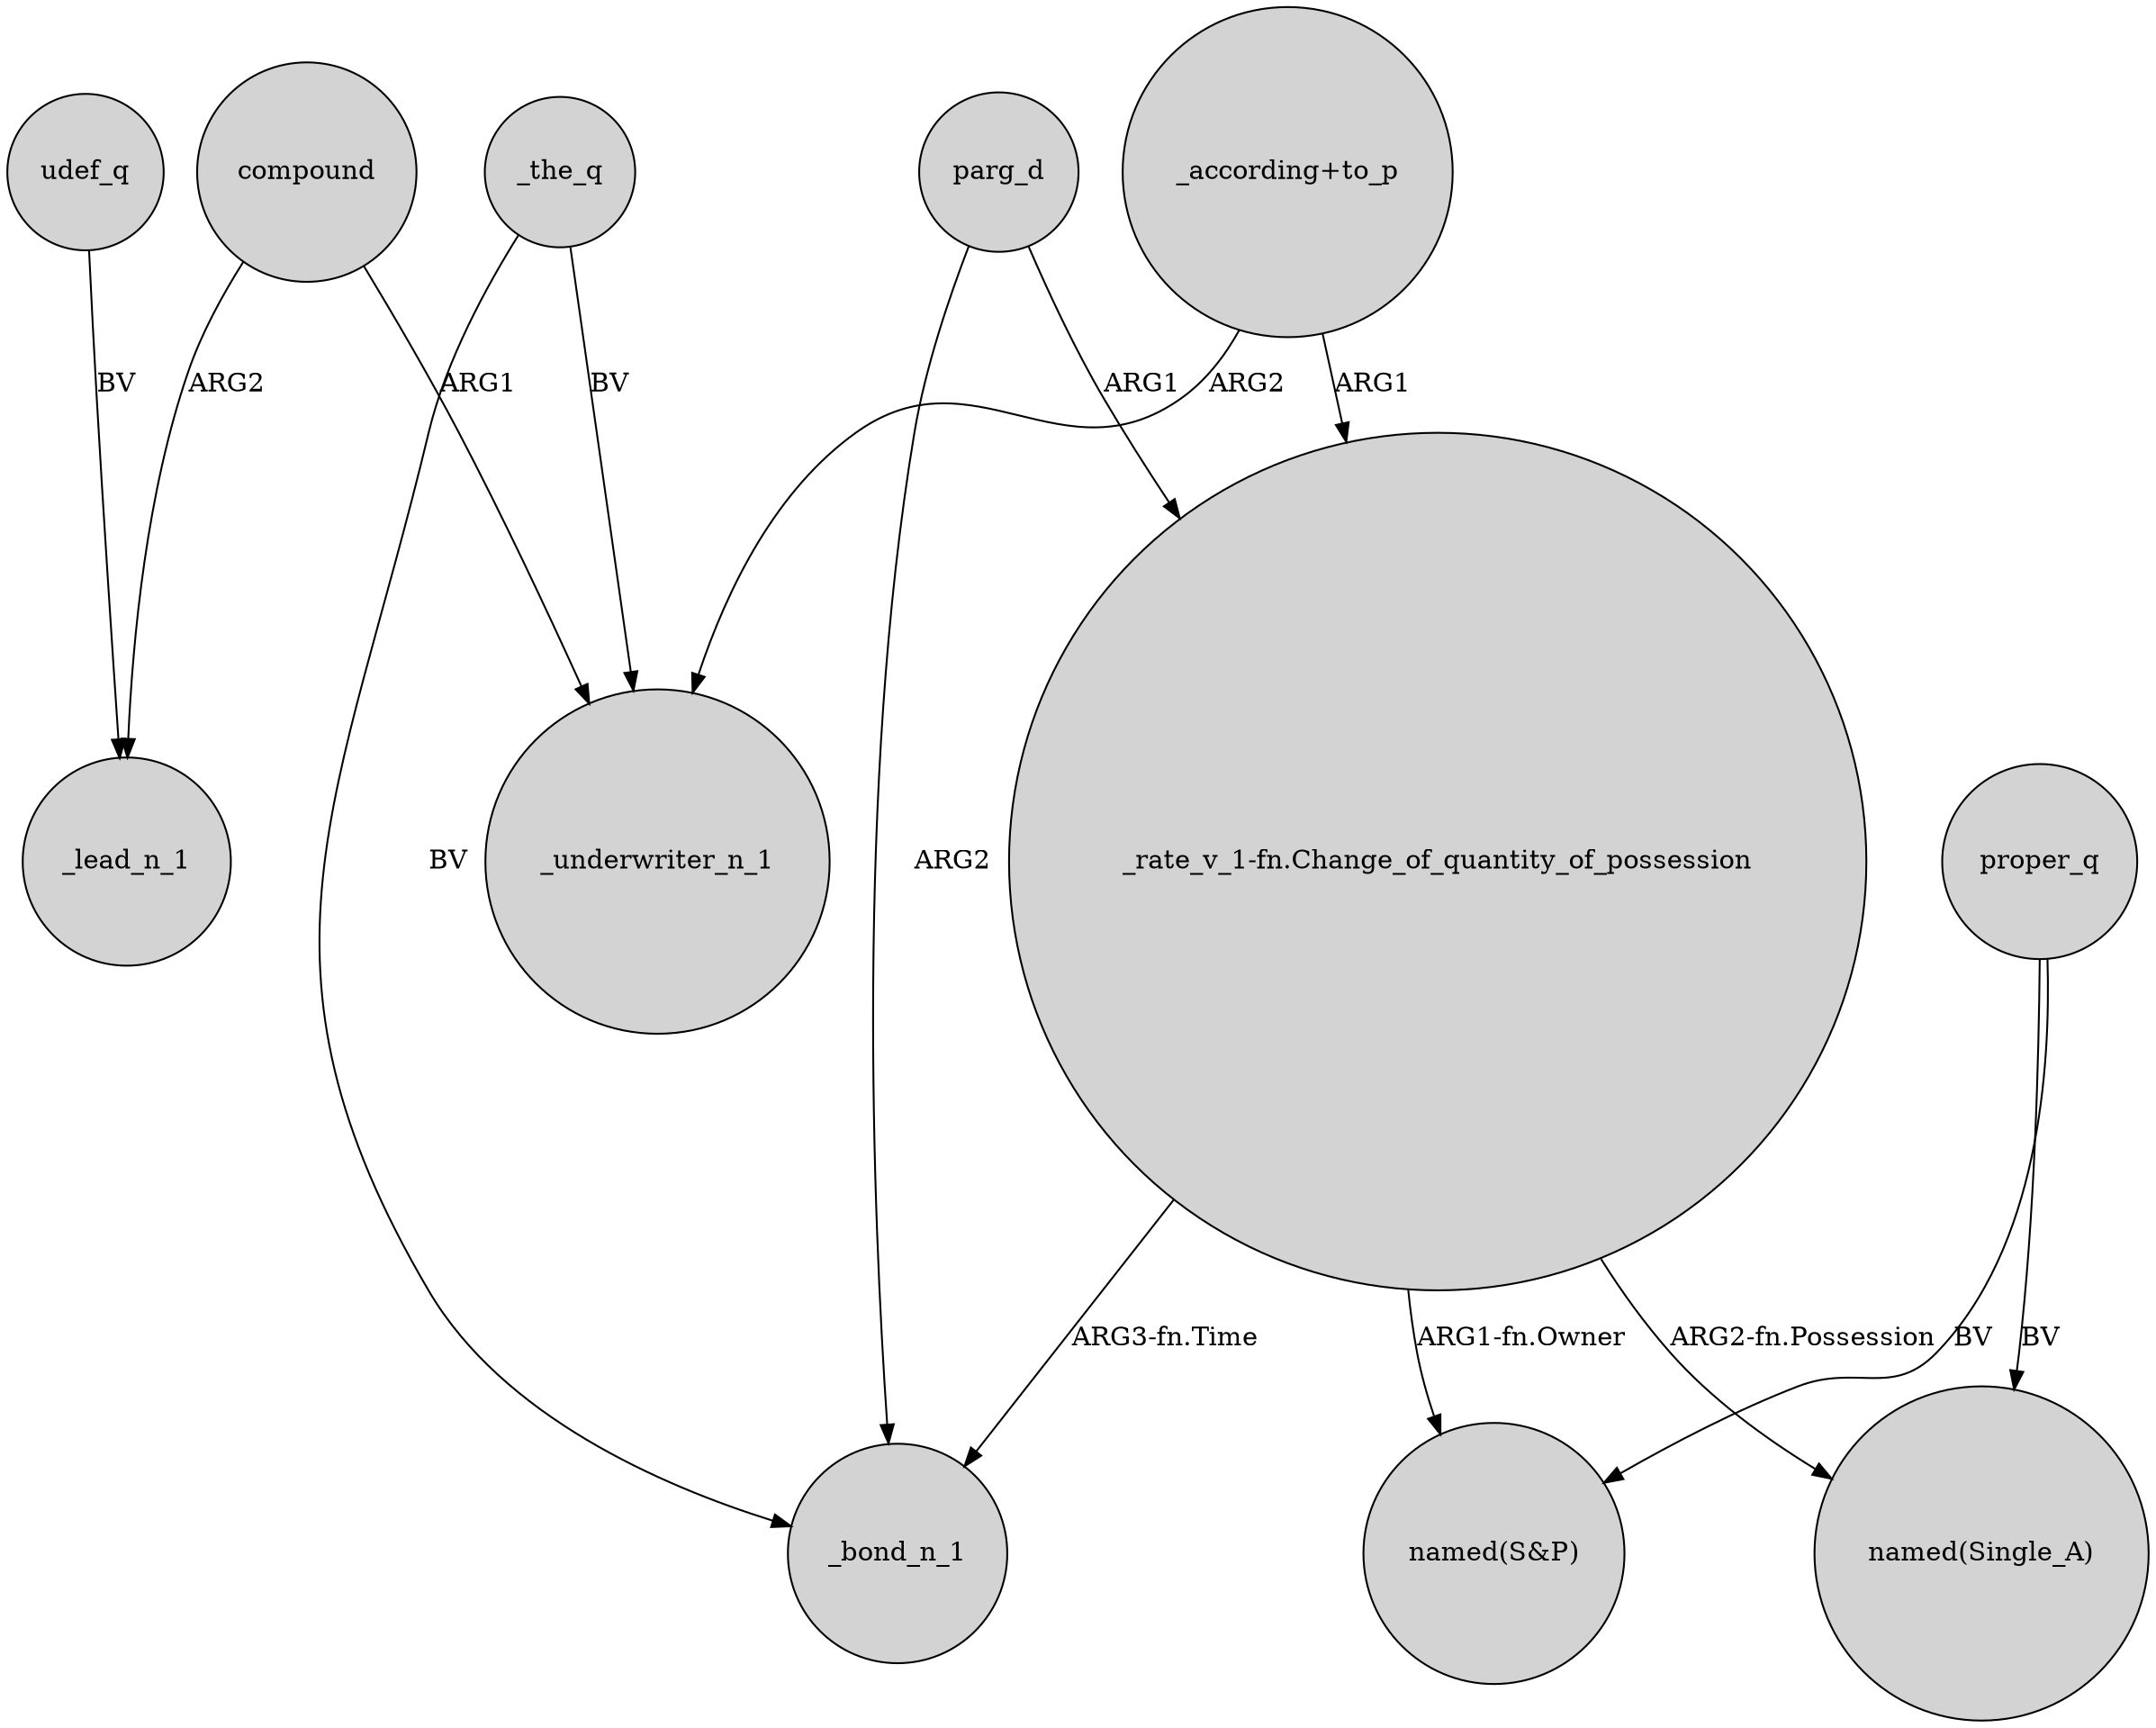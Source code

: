 digraph {
	node [shape=circle style=filled]
	compound -> _underwriter_n_1 [label=ARG1]
	"_rate_v_1-fn.Change_of_quantity_of_possession" -> "named(Single_A)" [label="ARG2-fn.Possession"]
	proper_q -> "named(S&P)" [label=BV]
	_the_q -> _underwriter_n_1 [label=BV]
	parg_d -> _bond_n_1 [label=ARG2]
	proper_q -> "named(Single_A)" [label=BV]
	_the_q -> _bond_n_1 [label=BV]
	udef_q -> _lead_n_1 [label=BV]
	compound -> _lead_n_1 [label=ARG2]
	"_rate_v_1-fn.Change_of_quantity_of_possession" -> _bond_n_1 [label="ARG3-fn.Time"]
	"_according+to_p" -> _underwriter_n_1 [label=ARG2]
	"_rate_v_1-fn.Change_of_quantity_of_possession" -> "named(S&P)" [label="ARG1-fn.Owner"]
	"_according+to_p" -> "_rate_v_1-fn.Change_of_quantity_of_possession" [label=ARG1]
	parg_d -> "_rate_v_1-fn.Change_of_quantity_of_possession" [label=ARG1]
}

